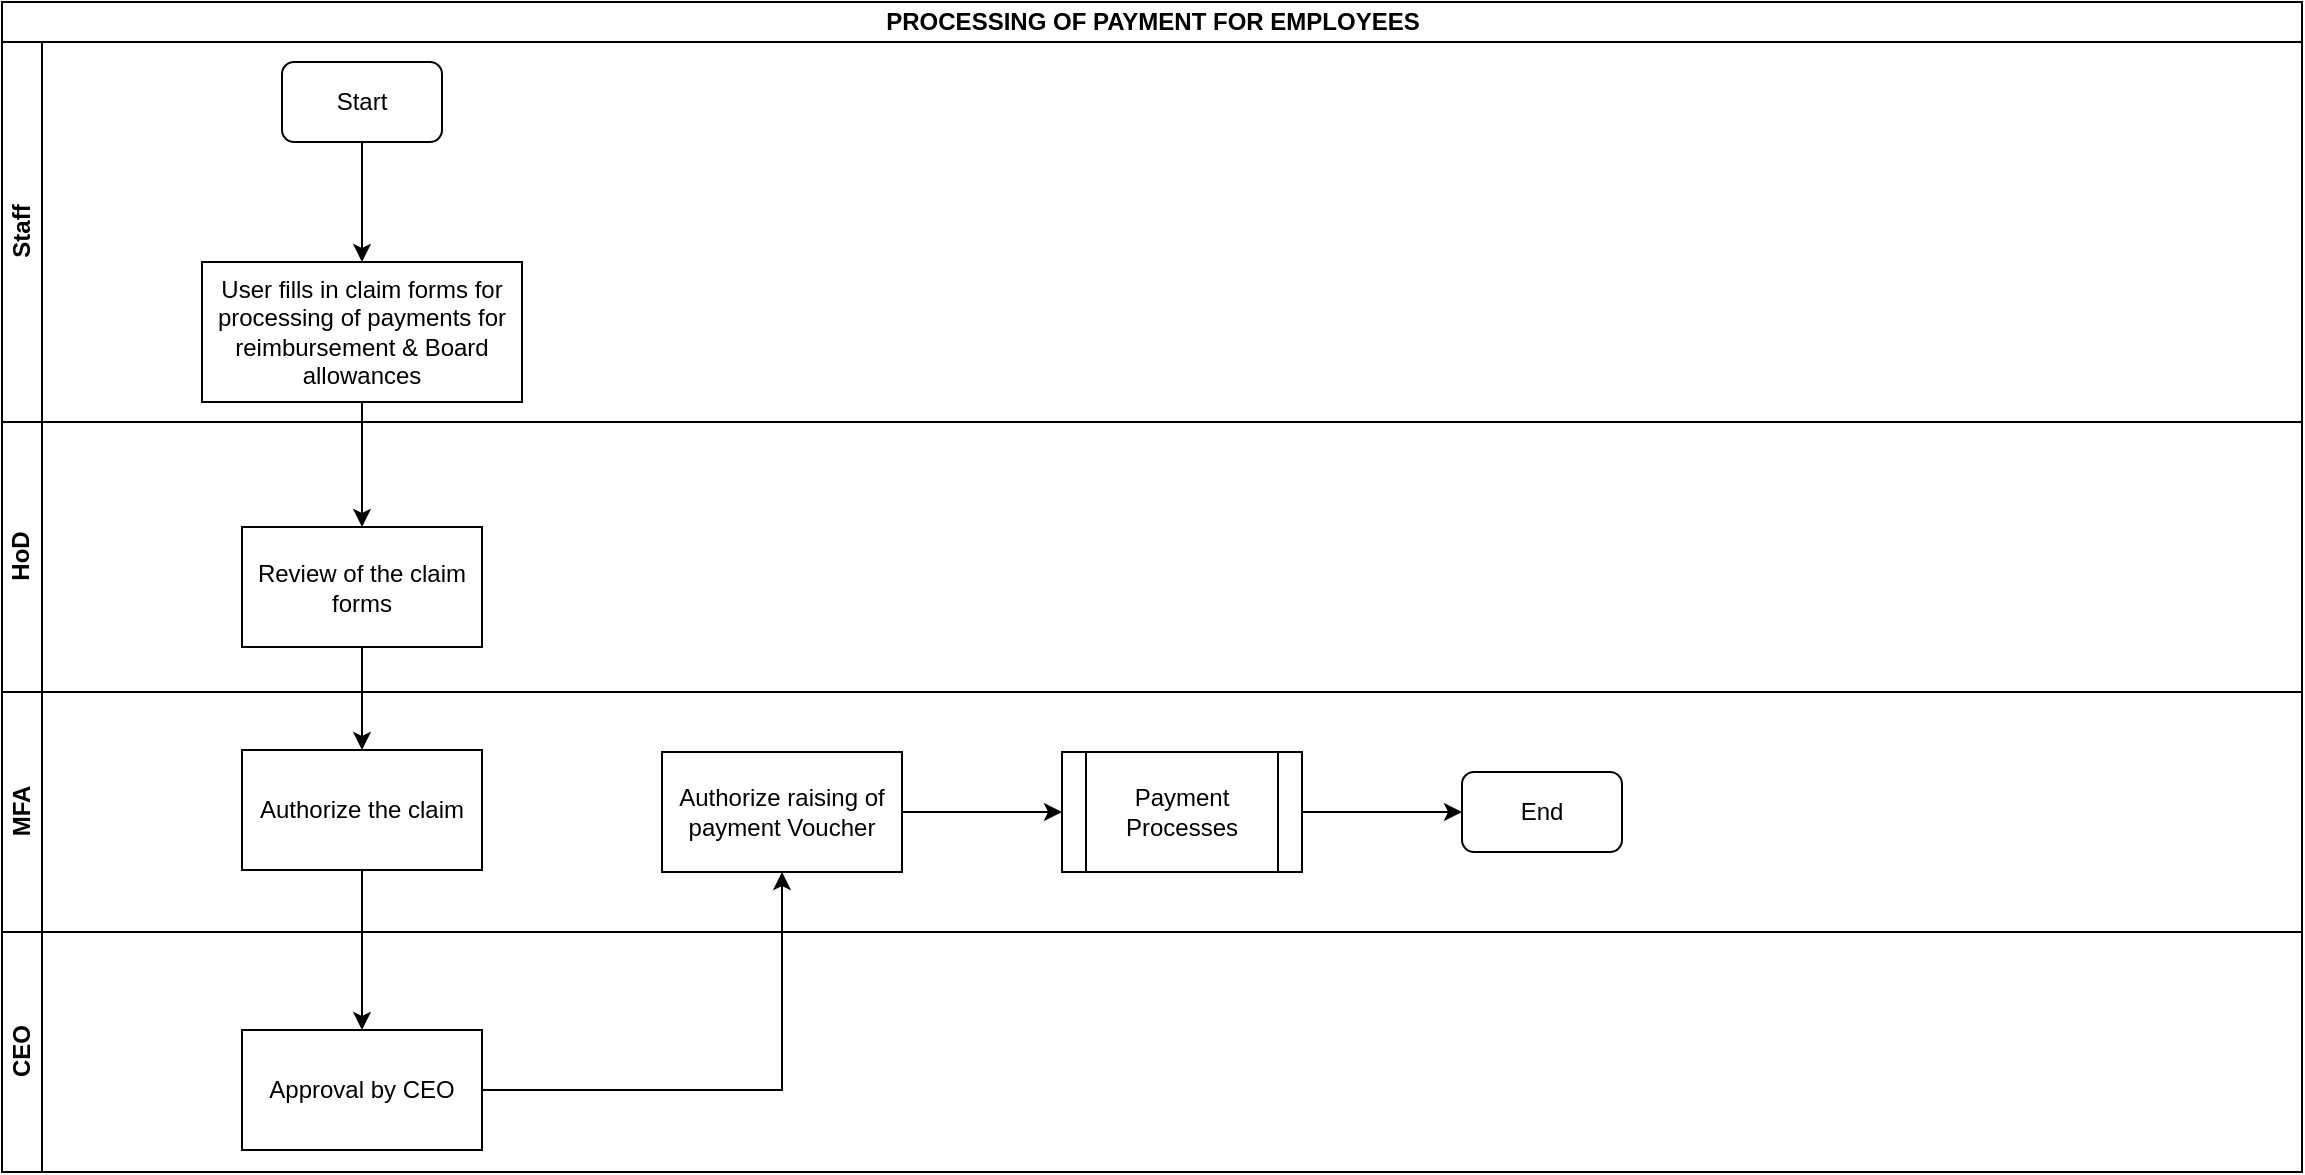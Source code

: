 <mxfile version="14.1.8" type="github">
  <diagram id="1JJa6cUBEEBqBfRkNrkH" name="Page-1">
    <mxGraphModel dx="1038" dy="547" grid="1" gridSize="10" guides="1" tooltips="1" connect="1" arrows="1" fold="1" page="1" pageScale="1" pageWidth="1169" pageHeight="827" math="0" shadow="0">
      <root>
        <mxCell id="0" />
        <mxCell id="1" parent="0" />
        <mxCell id="zcF2YPwkhQo-STnj3zk0-1" value="PROCESSING OF PAYMENT FOR EMPLOYEES" style="swimlane;html=1;childLayout=stackLayout;resizeParent=1;resizeParentMax=0;horizontal=1;startSize=20;horizontalStack=0;" vertex="1" parent="1">
          <mxGeometry x="10" y="10" width="1150" height="585" as="geometry" />
        </mxCell>
        <mxCell id="zcF2YPwkhQo-STnj3zk0-2" value="Staff" style="swimlane;html=1;startSize=20;horizontal=0;" vertex="1" parent="zcF2YPwkhQo-STnj3zk0-1">
          <mxGeometry y="20" width="1150" height="190" as="geometry" />
        </mxCell>
        <mxCell id="zcF2YPwkhQo-STnj3zk0-6" value="Start" style="rounded=1;whiteSpace=wrap;html=1;" vertex="1" parent="zcF2YPwkhQo-STnj3zk0-2">
          <mxGeometry x="140" y="10" width="80" height="40" as="geometry" />
        </mxCell>
        <mxCell id="zcF2YPwkhQo-STnj3zk0-7" value="User fills in claim forms for processing of payments for reimbursement &amp;amp; Board allowances" style="rounded=0;whiteSpace=wrap;html=1;" vertex="1" parent="zcF2YPwkhQo-STnj3zk0-2">
          <mxGeometry x="100" y="110" width="160" height="70" as="geometry" />
        </mxCell>
        <mxCell id="zcF2YPwkhQo-STnj3zk0-9" value="" style="edgeStyle=orthogonalEdgeStyle;rounded=0;orthogonalLoop=1;jettySize=auto;html=1;entryX=0.5;entryY=0;entryDx=0;entryDy=0;" edge="1" parent="zcF2YPwkhQo-STnj3zk0-2" source="zcF2YPwkhQo-STnj3zk0-6" target="zcF2YPwkhQo-STnj3zk0-7">
          <mxGeometry relative="1" as="geometry">
            <mxPoint x="180" y="120" as="targetPoint" />
          </mxGeometry>
        </mxCell>
        <mxCell id="zcF2YPwkhQo-STnj3zk0-3" value="HoD" style="swimlane;html=1;startSize=20;horizontal=0;" vertex="1" parent="zcF2YPwkhQo-STnj3zk0-1">
          <mxGeometry y="210" width="1150" height="135" as="geometry" />
        </mxCell>
        <mxCell id="zcF2YPwkhQo-STnj3zk0-10" value="Review of the claim forms" style="whiteSpace=wrap;html=1;rounded=0;" vertex="1" parent="zcF2YPwkhQo-STnj3zk0-3">
          <mxGeometry x="120" y="52.5" width="120" height="60" as="geometry" />
        </mxCell>
        <mxCell id="zcF2YPwkhQo-STnj3zk0-4" value="MFA" style="swimlane;html=1;startSize=20;horizontal=0;" vertex="1" parent="zcF2YPwkhQo-STnj3zk0-1">
          <mxGeometry y="345" width="1150" height="120" as="geometry" />
        </mxCell>
        <mxCell id="zcF2YPwkhQo-STnj3zk0-12" value="Authorize the claim" style="whiteSpace=wrap;html=1;rounded=0;" vertex="1" parent="zcF2YPwkhQo-STnj3zk0-4">
          <mxGeometry x="120" y="29" width="120" height="60" as="geometry" />
        </mxCell>
        <mxCell id="zcF2YPwkhQo-STnj3zk0-16" value="Authorize raising of payment Voucher" style="whiteSpace=wrap;html=1;rounded=0;" vertex="1" parent="zcF2YPwkhQo-STnj3zk0-4">
          <mxGeometry x="330" y="30" width="120" height="60" as="geometry" />
        </mxCell>
        <mxCell id="zcF2YPwkhQo-STnj3zk0-23" value="End" style="rounded=1;whiteSpace=wrap;html=1;" vertex="1" parent="zcF2YPwkhQo-STnj3zk0-4">
          <mxGeometry x="730" y="40" width="80" height="40" as="geometry" />
        </mxCell>
        <mxCell id="zcF2YPwkhQo-STnj3zk0-5" value="CEO" style="swimlane;html=1;startSize=20;horizontal=0;" vertex="1" parent="zcF2YPwkhQo-STnj3zk0-1">
          <mxGeometry y="465" width="1150" height="120" as="geometry" />
        </mxCell>
        <mxCell id="zcF2YPwkhQo-STnj3zk0-14" value="Approval by CEO" style="whiteSpace=wrap;html=1;rounded=0;" vertex="1" parent="zcF2YPwkhQo-STnj3zk0-5">
          <mxGeometry x="120" y="49" width="120" height="60" as="geometry" />
        </mxCell>
        <mxCell id="zcF2YPwkhQo-STnj3zk0-11" value="" style="edgeStyle=orthogonalEdgeStyle;rounded=0;orthogonalLoop=1;jettySize=auto;html=1;" edge="1" parent="zcF2YPwkhQo-STnj3zk0-1" source="zcF2YPwkhQo-STnj3zk0-7" target="zcF2YPwkhQo-STnj3zk0-10">
          <mxGeometry relative="1" as="geometry" />
        </mxCell>
        <mxCell id="zcF2YPwkhQo-STnj3zk0-13" value="" style="edgeStyle=orthogonalEdgeStyle;rounded=0;orthogonalLoop=1;jettySize=auto;html=1;" edge="1" parent="zcF2YPwkhQo-STnj3zk0-1" source="zcF2YPwkhQo-STnj3zk0-10" target="zcF2YPwkhQo-STnj3zk0-12">
          <mxGeometry relative="1" as="geometry" />
        </mxCell>
        <mxCell id="zcF2YPwkhQo-STnj3zk0-15" value="" style="edgeStyle=orthogonalEdgeStyle;rounded=0;orthogonalLoop=1;jettySize=auto;html=1;" edge="1" parent="zcF2YPwkhQo-STnj3zk0-1" source="zcF2YPwkhQo-STnj3zk0-12" target="zcF2YPwkhQo-STnj3zk0-14">
          <mxGeometry relative="1" as="geometry" />
        </mxCell>
        <mxCell id="zcF2YPwkhQo-STnj3zk0-17" value="" style="edgeStyle=orthogonalEdgeStyle;rounded=0;orthogonalLoop=1;jettySize=auto;html=1;" edge="1" parent="zcF2YPwkhQo-STnj3zk0-1" source="zcF2YPwkhQo-STnj3zk0-14" target="zcF2YPwkhQo-STnj3zk0-16">
          <mxGeometry relative="1" as="geometry" />
        </mxCell>
        <mxCell id="zcF2YPwkhQo-STnj3zk0-22" value="" style="edgeStyle=orthogonalEdgeStyle;rounded=0;orthogonalLoop=1;jettySize=auto;html=1;entryX=0;entryY=0.5;entryDx=0;entryDy=0;" edge="1" parent="1" source="zcF2YPwkhQo-STnj3zk0-19" target="zcF2YPwkhQo-STnj3zk0-23">
          <mxGeometry relative="1" as="geometry">
            <mxPoint x="740" y="415" as="targetPoint" />
          </mxGeometry>
        </mxCell>
        <mxCell id="zcF2YPwkhQo-STnj3zk0-19" value="Payment Processes" style="shape=process;whiteSpace=wrap;html=1;backgroundOutline=1;rounded=0;" vertex="1" parent="1">
          <mxGeometry x="540" y="385" width="120" height="60" as="geometry" />
        </mxCell>
        <mxCell id="zcF2YPwkhQo-STnj3zk0-20" value="" style="edgeStyle=orthogonalEdgeStyle;rounded=0;orthogonalLoop=1;jettySize=auto;html=1;" edge="1" parent="1" source="zcF2YPwkhQo-STnj3zk0-16" target="zcF2YPwkhQo-STnj3zk0-19">
          <mxGeometry relative="1" as="geometry" />
        </mxCell>
      </root>
    </mxGraphModel>
  </diagram>
</mxfile>
